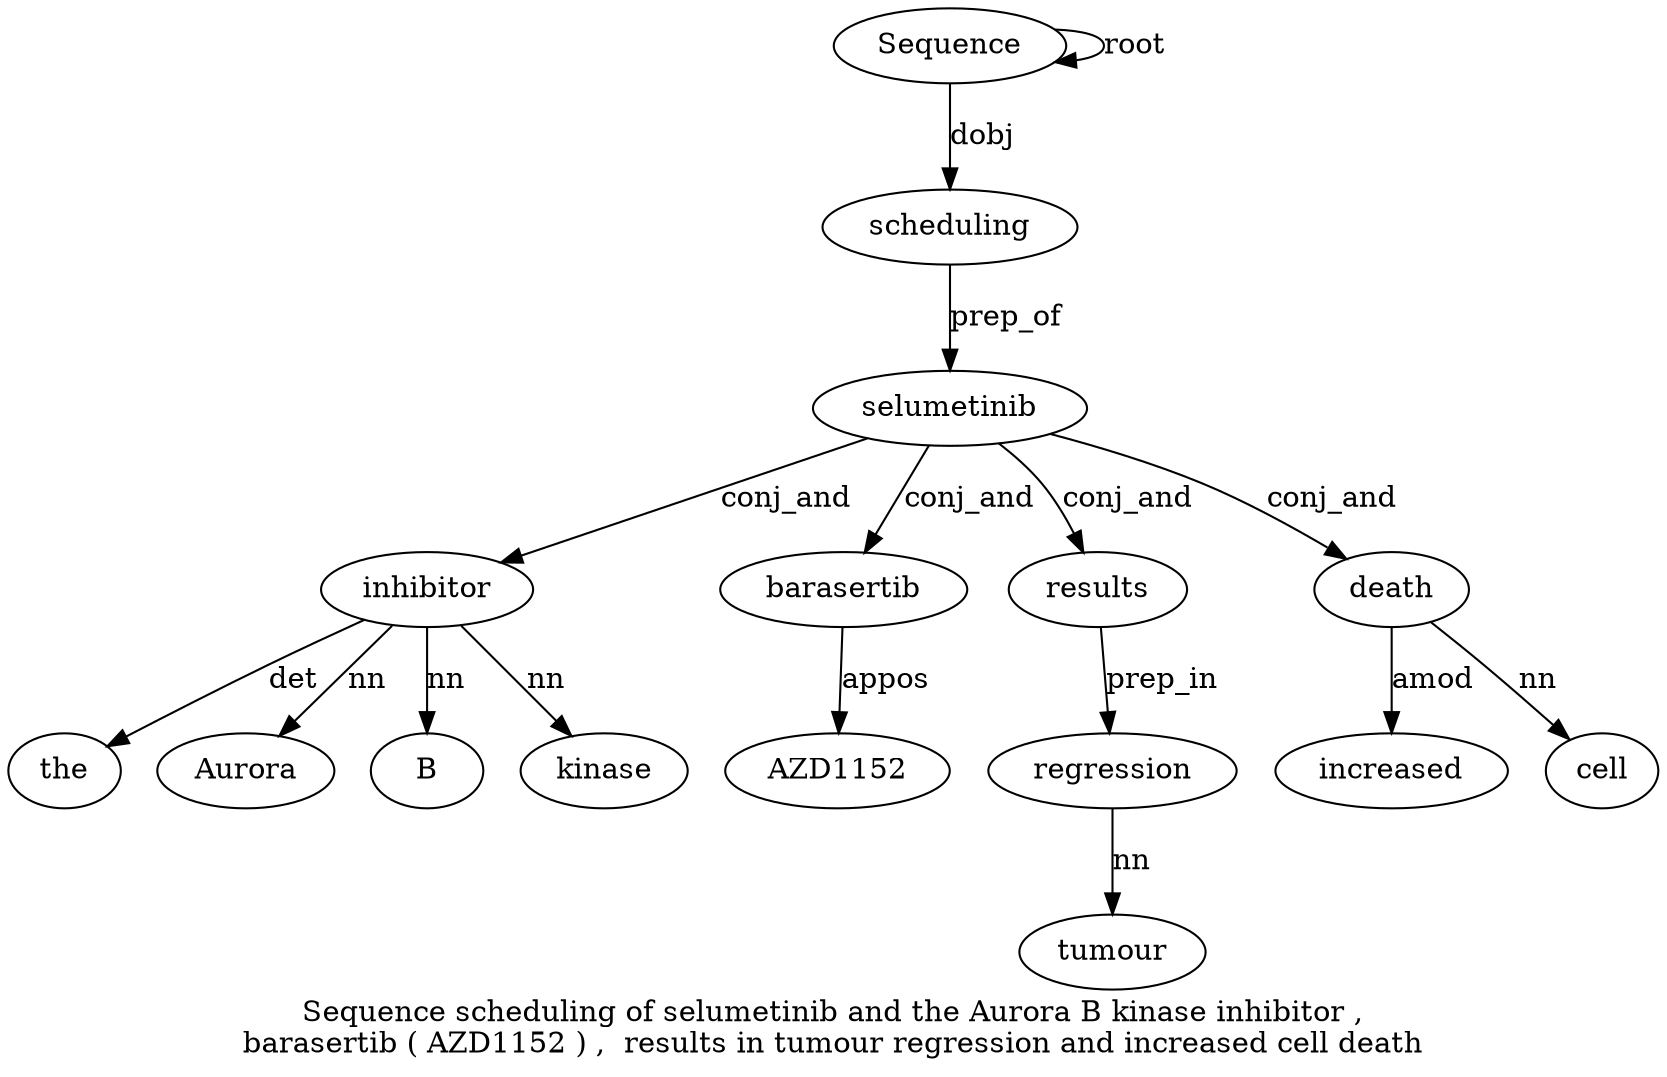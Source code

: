 digraph "Sequence scheduling of selumetinib and the Aurora B kinase inhibitor ,  barasertib ( AZD1152 ) ,  results in tumour regression and increased cell death" {
label="Sequence scheduling of selumetinib and the Aurora B kinase inhibitor ,
barasertib ( AZD1152 ) ,  results in tumour regression and increased cell death";
Sequence1 [style=filled, fillcolor=white, label=Sequence];
Sequence1 -> Sequence1  [label=root];
scheduling2 [style=filled, fillcolor=white, label=scheduling];
Sequence1 -> scheduling2  [label=dobj];
selumetinib4 [style=filled, fillcolor=white, label=selumetinib];
scheduling2 -> selumetinib4  [label=prep_of];
inhibitor10 [style=filled, fillcolor=white, label=inhibitor];
the6 [style=filled, fillcolor=white, label=the];
inhibitor10 -> the6  [label=det];
Aurora7 [style=filled, fillcolor=white, label=Aurora];
inhibitor10 -> Aurora7  [label=nn];
B8 [style=filled, fillcolor=white, label=B];
inhibitor10 -> B8  [label=nn];
kinase9 [style=filled, fillcolor=white, label=kinase];
inhibitor10 -> kinase9  [label=nn];
selumetinib4 -> inhibitor10  [label=conj_and];
barasertib12 [style=filled, fillcolor=white, label=barasertib];
selumetinib4 -> barasertib12  [label=conj_and];
AZD115214 [style=filled, fillcolor=white, label=AZD1152];
barasertib12 -> AZD115214  [label=appos];
results17 [style=filled, fillcolor=white, label=results];
selumetinib4 -> results17  [label=conj_and];
regression20 [style=filled, fillcolor=white, label=regression];
tumour19 [style=filled, fillcolor=white, label=tumour];
regression20 -> tumour19  [label=nn];
results17 -> regression20  [label=prep_in];
death24 [style=filled, fillcolor=white, label=death];
increased22 [style=filled, fillcolor=white, label=increased];
death24 -> increased22  [label=amod];
cell23 [style=filled, fillcolor=white, label=cell];
death24 -> cell23  [label=nn];
selumetinib4 -> death24  [label=conj_and];
}
